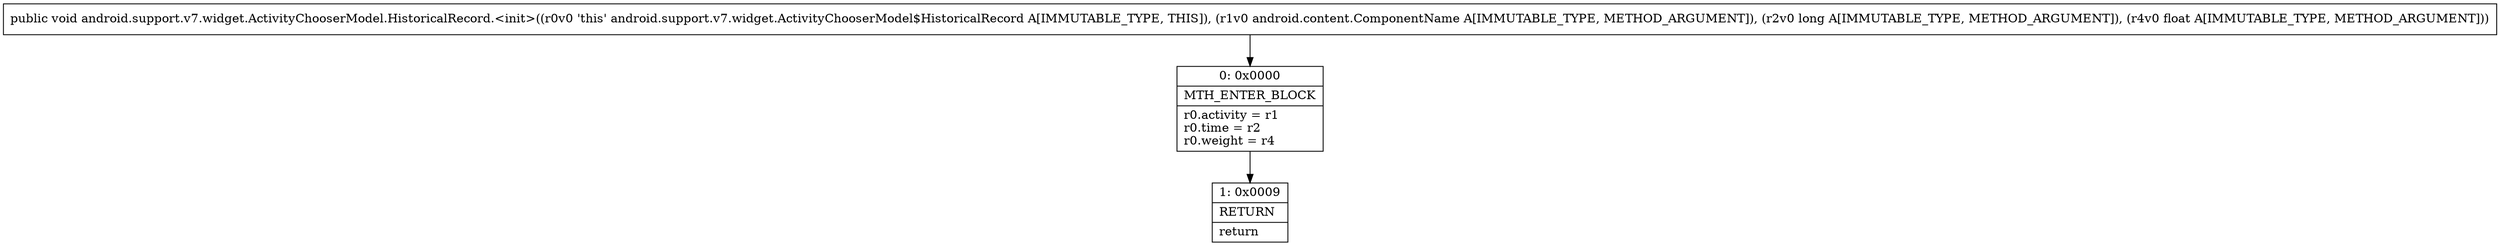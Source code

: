 digraph "CFG forandroid.support.v7.widget.ActivityChooserModel.HistoricalRecord.\<init\>(Landroid\/content\/ComponentName;JF)V" {
Node_0 [shape=record,label="{0\:\ 0x0000|MTH_ENTER_BLOCK\l|r0.activity = r1\lr0.time = r2\lr0.weight = r4\l}"];
Node_1 [shape=record,label="{1\:\ 0x0009|RETURN\l|return\l}"];
MethodNode[shape=record,label="{public void android.support.v7.widget.ActivityChooserModel.HistoricalRecord.\<init\>((r0v0 'this' android.support.v7.widget.ActivityChooserModel$HistoricalRecord A[IMMUTABLE_TYPE, THIS]), (r1v0 android.content.ComponentName A[IMMUTABLE_TYPE, METHOD_ARGUMENT]), (r2v0 long A[IMMUTABLE_TYPE, METHOD_ARGUMENT]), (r4v0 float A[IMMUTABLE_TYPE, METHOD_ARGUMENT])) }"];
MethodNode -> Node_0;
Node_0 -> Node_1;
}

